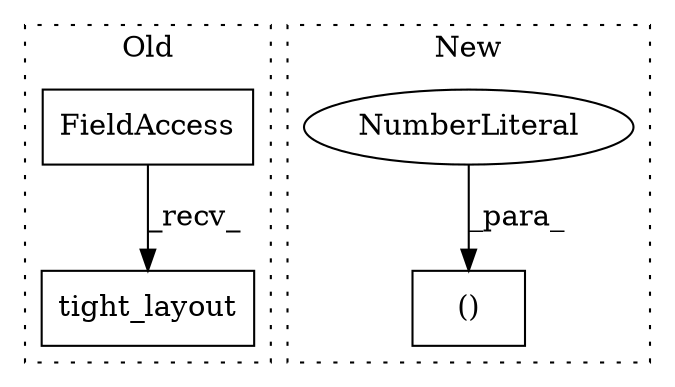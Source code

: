 digraph G {
subgraph cluster0 {
1 [label="tight_layout" a="32" s="20574" l="14" shape="box"];
3 [label="FieldAccess" a="22" s="20556" l="10" shape="box"];
label = "Old";
style="dotted";
}
subgraph cluster1 {
2 [label="()" a="106" s="9895" l="15" shape="box"];
4 [label="NumberLiteral" a="34" s="9909" l="1" shape="ellipse"];
label = "New";
style="dotted";
}
3 -> 1 [label="_recv_"];
4 -> 2 [label="_para_"];
}